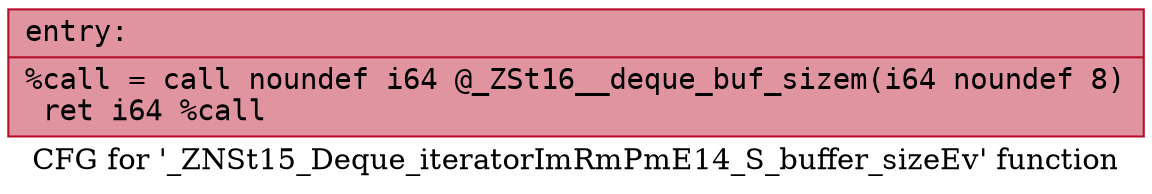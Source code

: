 digraph "CFG for '_ZNSt15_Deque_iteratorImRmPmE14_S_buffer_sizeEv' function" {
	label="CFG for '_ZNSt15_Deque_iteratorImRmPmE14_S_buffer_sizeEv' function";

	Node0x560dc9fefc80 [shape=record,color="#b70d28ff", style=filled, fillcolor="#b70d2870" fontname="Courier",label="{entry:\l|  %call = call noundef i64 @_ZSt16__deque_buf_sizem(i64 noundef 8)\l  ret i64 %call\l}"];
}
